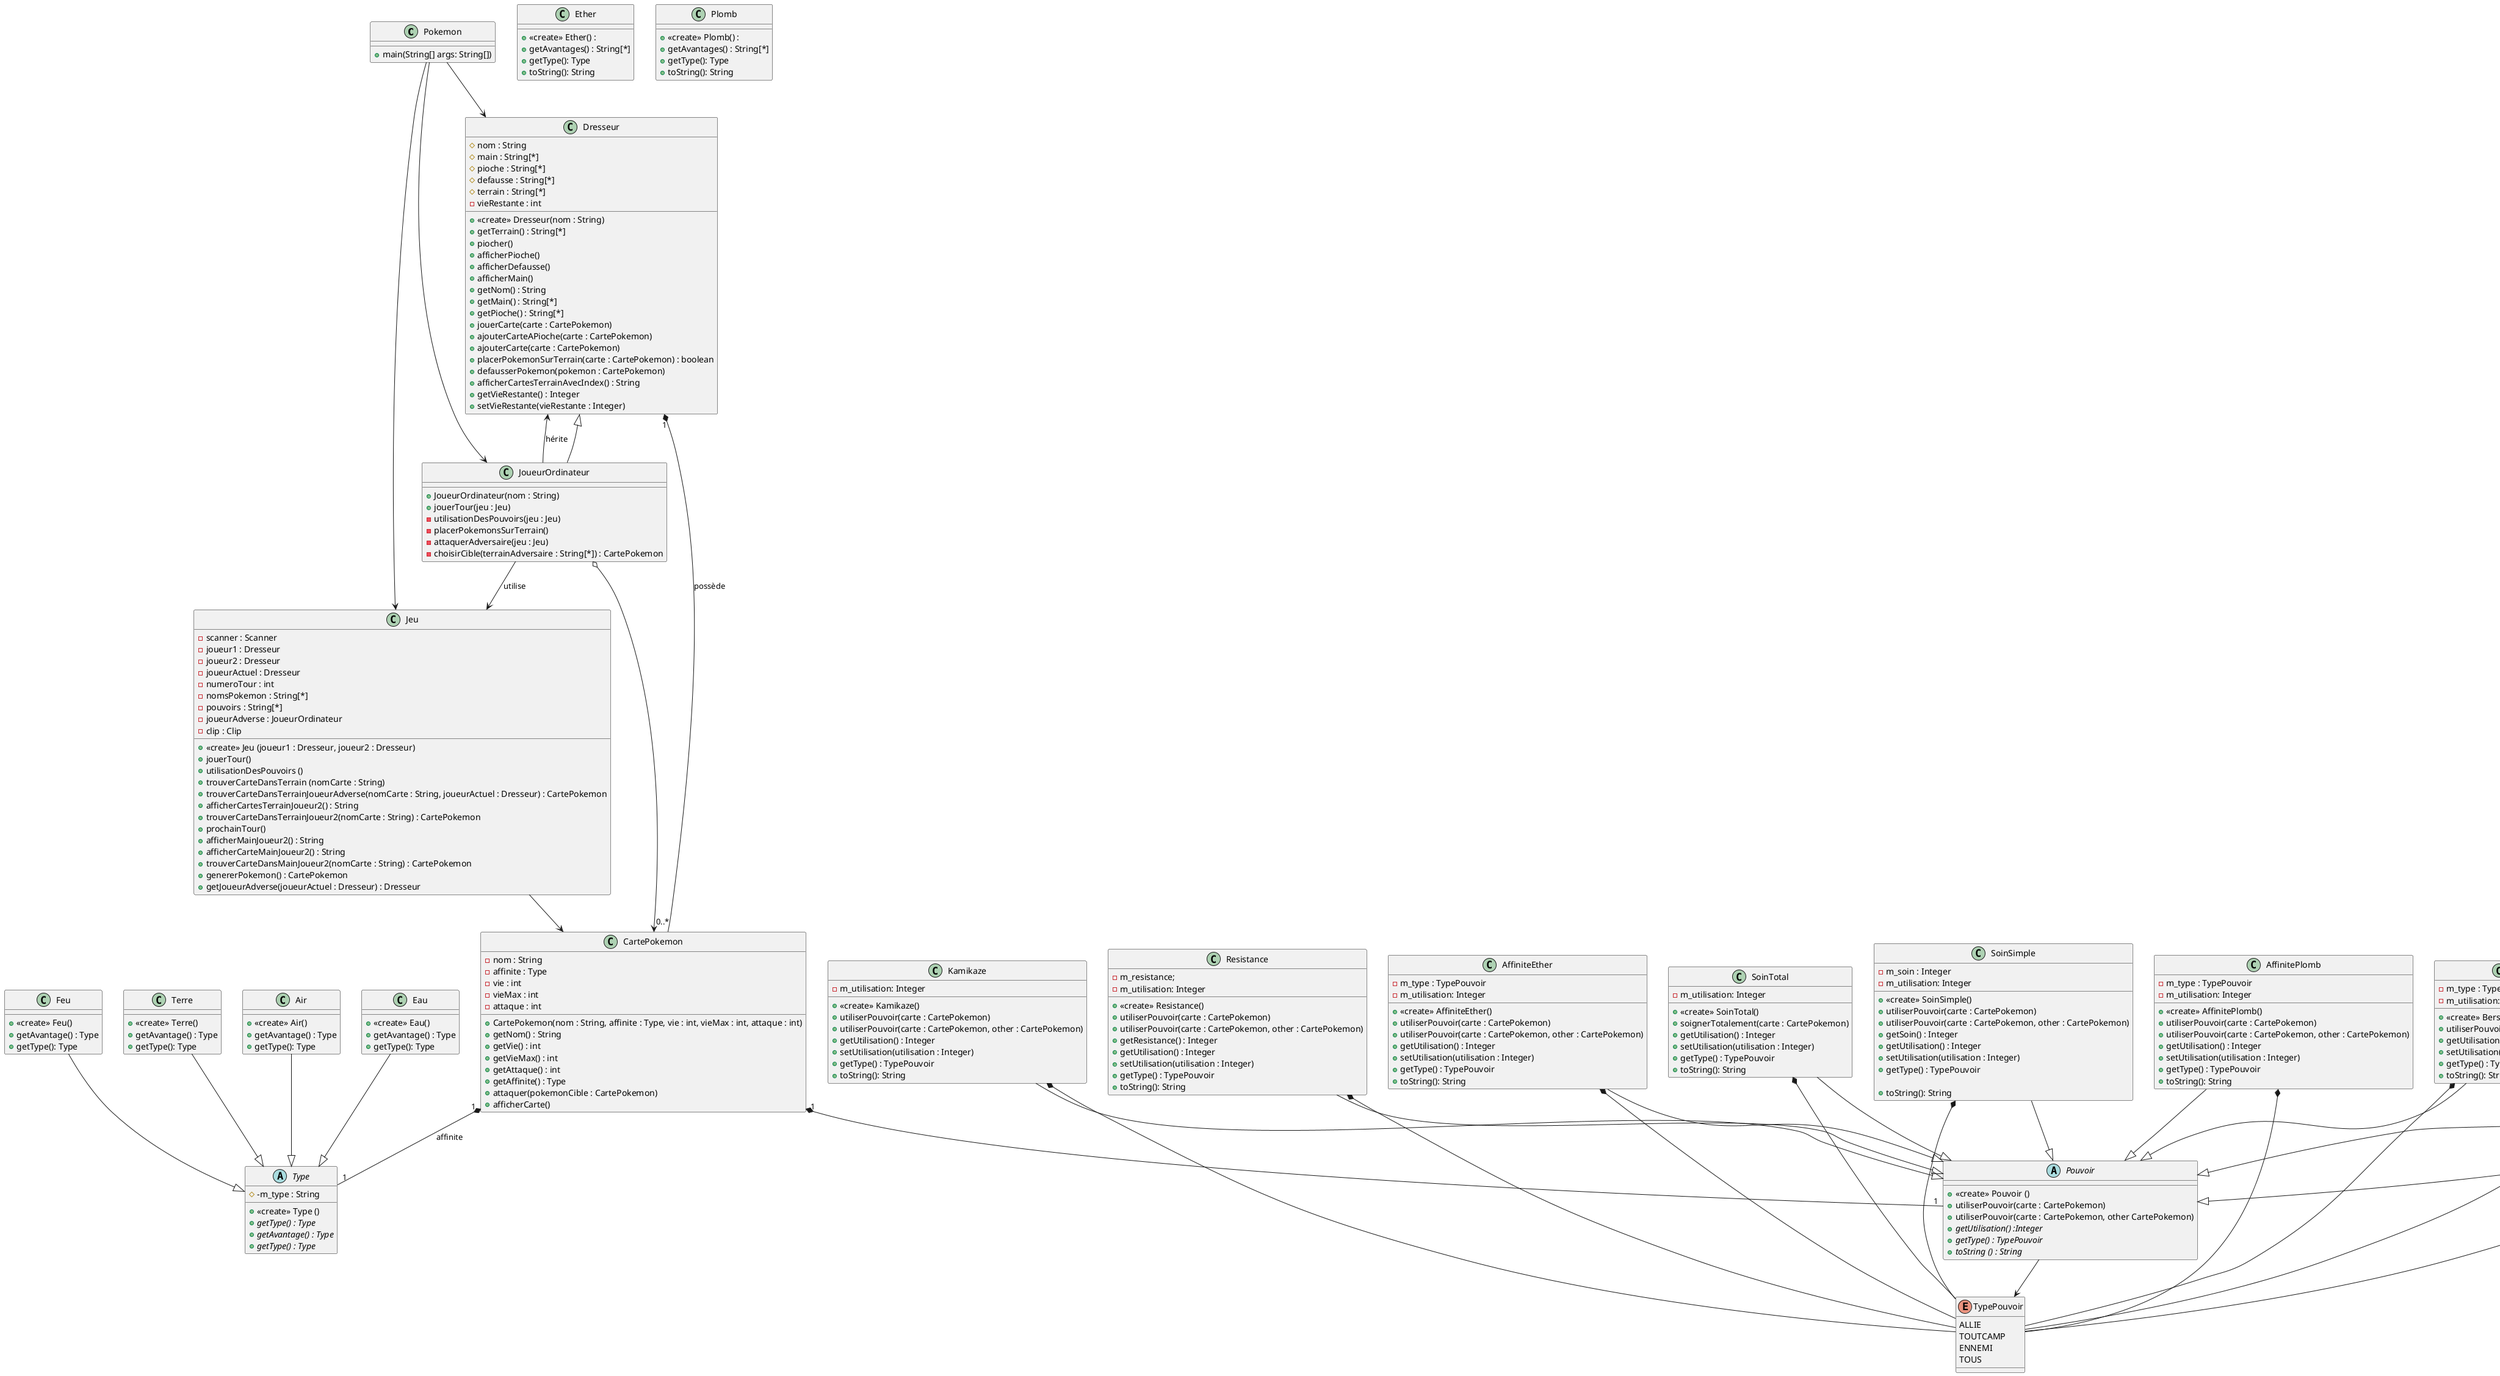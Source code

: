@startuml

class Pokemon {
+ main(String[] args: String[])
}

class Jeu {
- scanner : Scanner
- joueur1 : Dresseur
- joueur2 : Dresseur
- joueurActuel : Dresseur
- numeroTour : int
- nomsPokemon : String[*]
- pouvoirs : String[*]
- joueurAdverse : JoueurOrdinateur
- clip : Clip
+ «create» Jeu (joueur1 : Dresseur, joueur2 : Dresseur)
+ jouerTour()
+ utilisationDesPouvoirs ()
+ trouverCarteDansTerrain (nomCarte : String)
+ trouverCarteDansTerrainJoueurAdverse(nomCarte : String, joueurActuel : Dresseur) : CartePokemon
+ afficherCartesTerrainJoueur2() : String
+ trouverCarteDansTerrainJoueur2(nomCarte : String) : CartePokemon
+ prochainTour()
+ afficherMainJoueur2() : String
+ afficherCarteMainJoueur2() : String
+ trouverCarteDansMainJoueur2(nomCarte : String) : CartePokemon
+ genererPokemon() : CartePokemon
+ getJoueurAdverse(joueurActuel : Dresseur) : Dresseur
}


class Dresseur {
# nom : String
# main : String[*]
# pioche : String[*]
# defausse : String[*]
# terrain : String[*]
- vieRestante : int
+ «create» Dresseur(nom : String)
+ getTerrain() : String[*]
+ piocher()
+ afficherPioche()
+ afficherDefausse()
+ afficherMain()
+ getNom() : String
+ getMain() : String[*]
+ getPioche() : String[*]
+ jouerCarte(carte : CartePokemon)
+ ajouterCarteAPioche(carte : CartePokemon)
+ ajouterCarte(carte : CartePokemon)
+ placerPokemonSurTerrain(carte : CartePokemon) : boolean
+ defausserPokemon(pokemon : CartePokemon)
+ afficherCartesTerrainAvecIndex() : String
+ getVieRestante() : Integer
+ setVieRestante(vieRestante : Integer)

}

class CartePokemon {
- nom : String
- affinite : Type
- vie : int
- vieMax : int
- attaque : int
+ CartePokemon(nom : String, affinite : Type, vie : int, vieMax : int, attaque : int)
+ getNom() : String
+ getVie() : int
+ getVieMax() : int
+ getAttaque() : int
+ getAffinite() : Type
+ attaquer(pokemonCible : CartePokemon)
+ afficherCarte()
}

class JoueurOrdinateur extends Dresseur {
+ JoueurOrdinateur(nom : String)
+ jouerTour(jeu : Jeu)
- utilisationDesPouvoirs(jeu : Jeu)
- placerPokemonsSurTerrain()
- attaquerAdversaire(jeu : Jeu)
- choisirCible(terrainAdversaire : String[*]) : CartePokemon
}



abstract class Type {
#-m_type : String
+ «create» Type ()
+ {abstract} getType() : Type
+ {abstract} getAvantage() : Type
+ {abstract} getType() : Type
}

class Air {
+ «create» Air()
+ getAvantage() : Type
+ getType(): Type
}

class Eau {
+ «create» Eau()
+ getAvantage() : Type
+ getType(): Type
}

class Feu {
+ «create» Feu()
+ getAvantage() : Type
+ getType(): Type
}

class Terre {
+ «create» Terre()
+ getAvantage() : Type
+ getType(): Type
}

class Ether {
+ «create» Ether() :
+ getAvantages() : String[*]
+ getType(): Type
+ toString(): String
}

class Plomb {
+ «create» Plomb() :
+ getAvantages() : String[*]
+ getType(): Type
+ toString(): String
}

abstract class Pouvoir {
+ «create» Pouvoir ()
+ utiliserPouvoir(carte : CartePokemon)
+ utiliserPouvoir(carte : CartePokemon, other CartePokemon)
+ {abstract} getUtilisation() :Integer
+ {abstract} getType() : TypePouvoir
+ {abstract} toString () : String
}

enum TypePouvoir{
ALLIE
TOUTCAMP
ENNEMI
TOUS
}

class SoinTotal {
- m_utilisation: Integer
+ «create» SoinTotal()
+ soignerTotalement(carte : CartePokemon)
+ getUtilisation() : Integer
+ setUtilisation(utilisation : Integer)
+ getType() : TypePouvoir
+ toString(): String
}

class SoinSimple {
- m_soin : Integer
- m_utilisation: Integer
+ «create» SoinSimple()
+ utiliserPouvoir(carte : CartePokemon)
+ utiliserPouvoir(carte : CartePokemon, other : CartePokemon)
+ getSoin() : Integer
+ getUtilisation() : Integer
+ setUtilisation(utilisation : Integer)
+ getType() : TypePouvoir

+ toString(): String
}

class Kamikaze {
- m_utilisation: Integer
+ «create» Kamikaze()
+ utiliserPouvoir(carte : CartePokemon)
+ utiliserPouvoir(carte : CartePokemon, other : CartePokemon)
+ getUtilisation() : Integer
+ setUtilisation(utilisation : Integer)
+ getType() : TypePouvoir
+ toString(): String
}

class Resistance {
- m_resistance;
- m_utilisation: Integer
+ «create» Resistance()
+ utiliserPouvoir(carte : CartePokemon)
+ utiliserPouvoir(carte : CartePokemon, other : CartePokemon)
+ getResistance() : Integer
+ getUtilisation() : Integer
+ setUtilisation(utilisation : Integer)
+ getType() : TypePouvoir
+ toString(): String
}

class AffiniteEther {
- m_type : TypePouvoir
- m_utilisation: Integer
+ «create» AffiniteEther()
+ utiliserPouvoir(carte : CartePokemon)
+ utiliserPouvoir(carte : CartePokemon, other : CartePokemon)
+ getUtilisation() : Integer
+ setUtilisation(utilisation : Integer)
+ getType() : TypePouvoir
+ toString(): String
}

class AffinitePlomb {
- m_type : TypePouvoir
- m_utilisation: Integer
+ «create» AffinitePlomb()
+ utiliserPouvoir(carte : CartePokemon)
+ utiliserPouvoir(carte : CartePokemon, other : CartePokemon)
+ getUtilisation() : Integer
+ setUtilisation(utilisation : Integer)
+ getType() : TypePouvoir
+ toString(): String
}

class Berserk {
- m_type : TypePouvoir
- m_utilisation: Integer
+ «create» Berserk()
+ utiliserPouvoir(carte : CartePokemon)
+ getUtilisation() : Integer
+ setUtilisation(utilisation : Integer)
+ getType() : TypePouvoir
+ toString(): String
}

class FerveurGuerriere {
- m_type : TypePouvoir
- m_utilisation: Integer
+ «create» FerveurGuerriere()
+ utiliserPouvoir(carte : CartePokemon)
+ getUtilisation() : Integer
+ getType() : TypePouvoir
+ toString(): String
}

class Peur {
- m_type : TypePouvoir
- m_utilisation: Integer
+ «create» Peur()
+ utiliserPouvoir(carte : CartePokemon)
+ getUtilisation() : Integer
+ getType() : TypePouvoir
+ toString(): String
}

Air --|> Type
Terre --|> Type
Eau --|> Type
Feu --|> Type
Pouvoir --> TypePouvoir
SoinSimple --|> Pouvoir
SoinTotal --|> Pouvoir
Kamikaze --|> Pouvoir
Resistance --|> Pouvoir
Berserk --|> Pouvoir
FerveurGuerriere --|> Pouvoir
AffiniteEther --|> Pouvoir
AffinitePlomb --|> Pouvoir
Peur --|> Pouvoir
SoinSimple *-- TypePouvoir
SoinTotal *-- TypePouvoir
Kamikaze *-- TypePouvoir
Resistance *-- TypePouvoir
Berserk *-- TypePouvoir
FerveurGuerriere *-- TypePouvoir
AffiniteEther *-- TypePouvoir
AffinitePlomb *-- TypePouvoir
Peur *-- TypePouvoir
CartePokemon "1" *-- "1" Pouvoir
CartePokemon "1" *-- "1" Type : affinite
Dresseur "1" *-- "0..*" CartePokemon : possède
Pokemon --> JoueurOrdinateur
Pokemon --> Dresseur
Pokemon --> Jeu
JoueurOrdinateur --> Jeu : utilise
JoueurOrdinateur o--> CartePokemon
JoueurOrdinateur --> Dresseur : hérite
Jeu --> CartePokemon
@enduml
